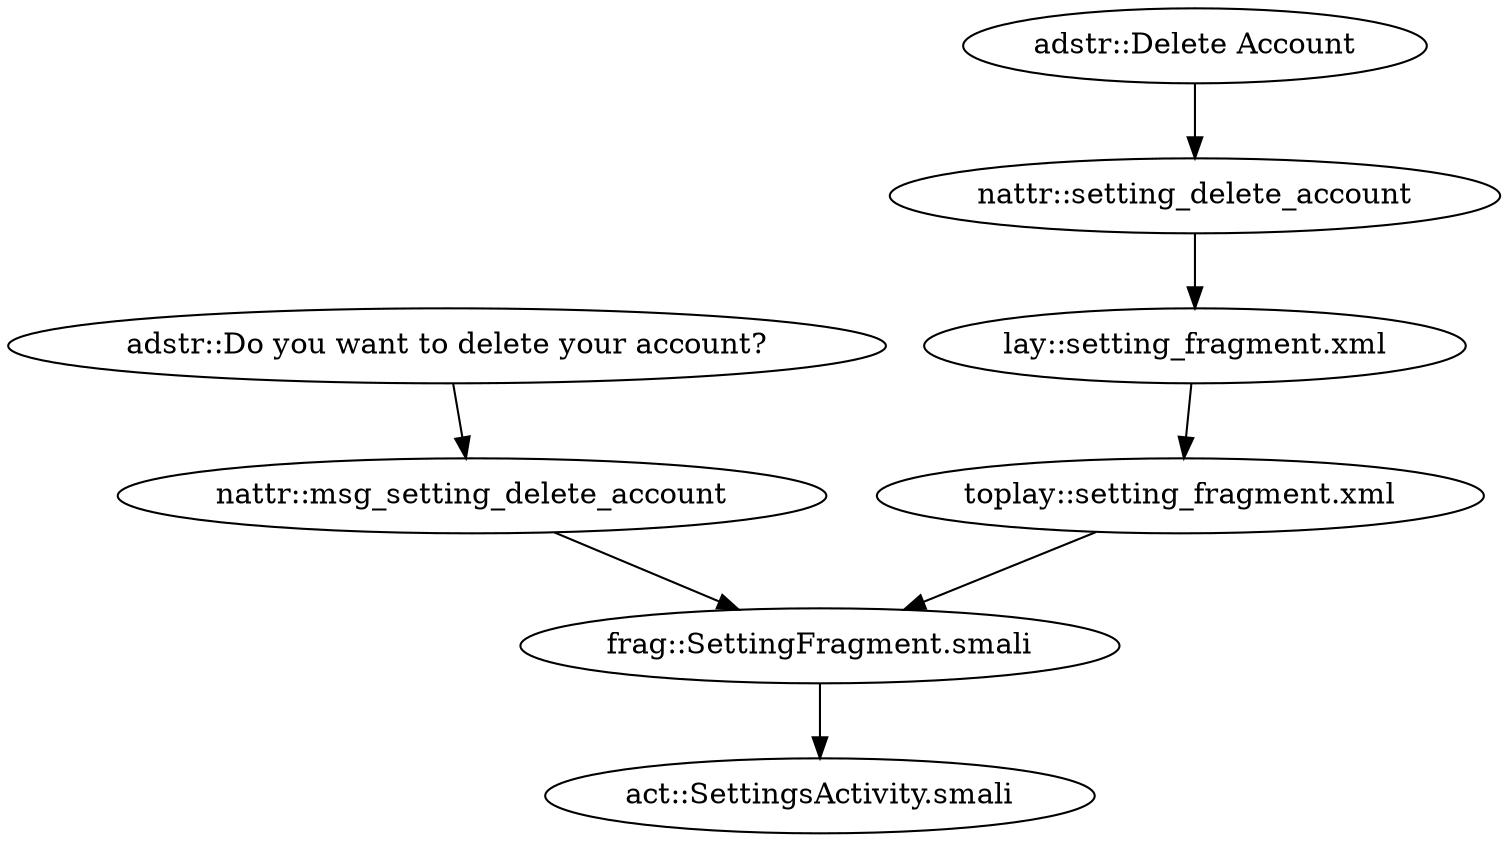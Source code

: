 digraph G {
"adstr::Do you want to delete your account?" -> "nattr::msg_setting_delete_account"
"adstr::Delete Account" -> "nattr::setting_delete_account"
"nattr::setting_delete_account" -> "lay::setting_fragment.xml"
"nattr::msg_setting_delete_account" -> "frag::SettingFragment.smali"
"lay::setting_fragment.xml" -> "toplay::setting_fragment.xml"
"toplay::setting_fragment.xml" -> "frag::SettingFragment.smali"
"frag::SettingFragment.smali" -> "act::SettingsActivity.smali"
}
